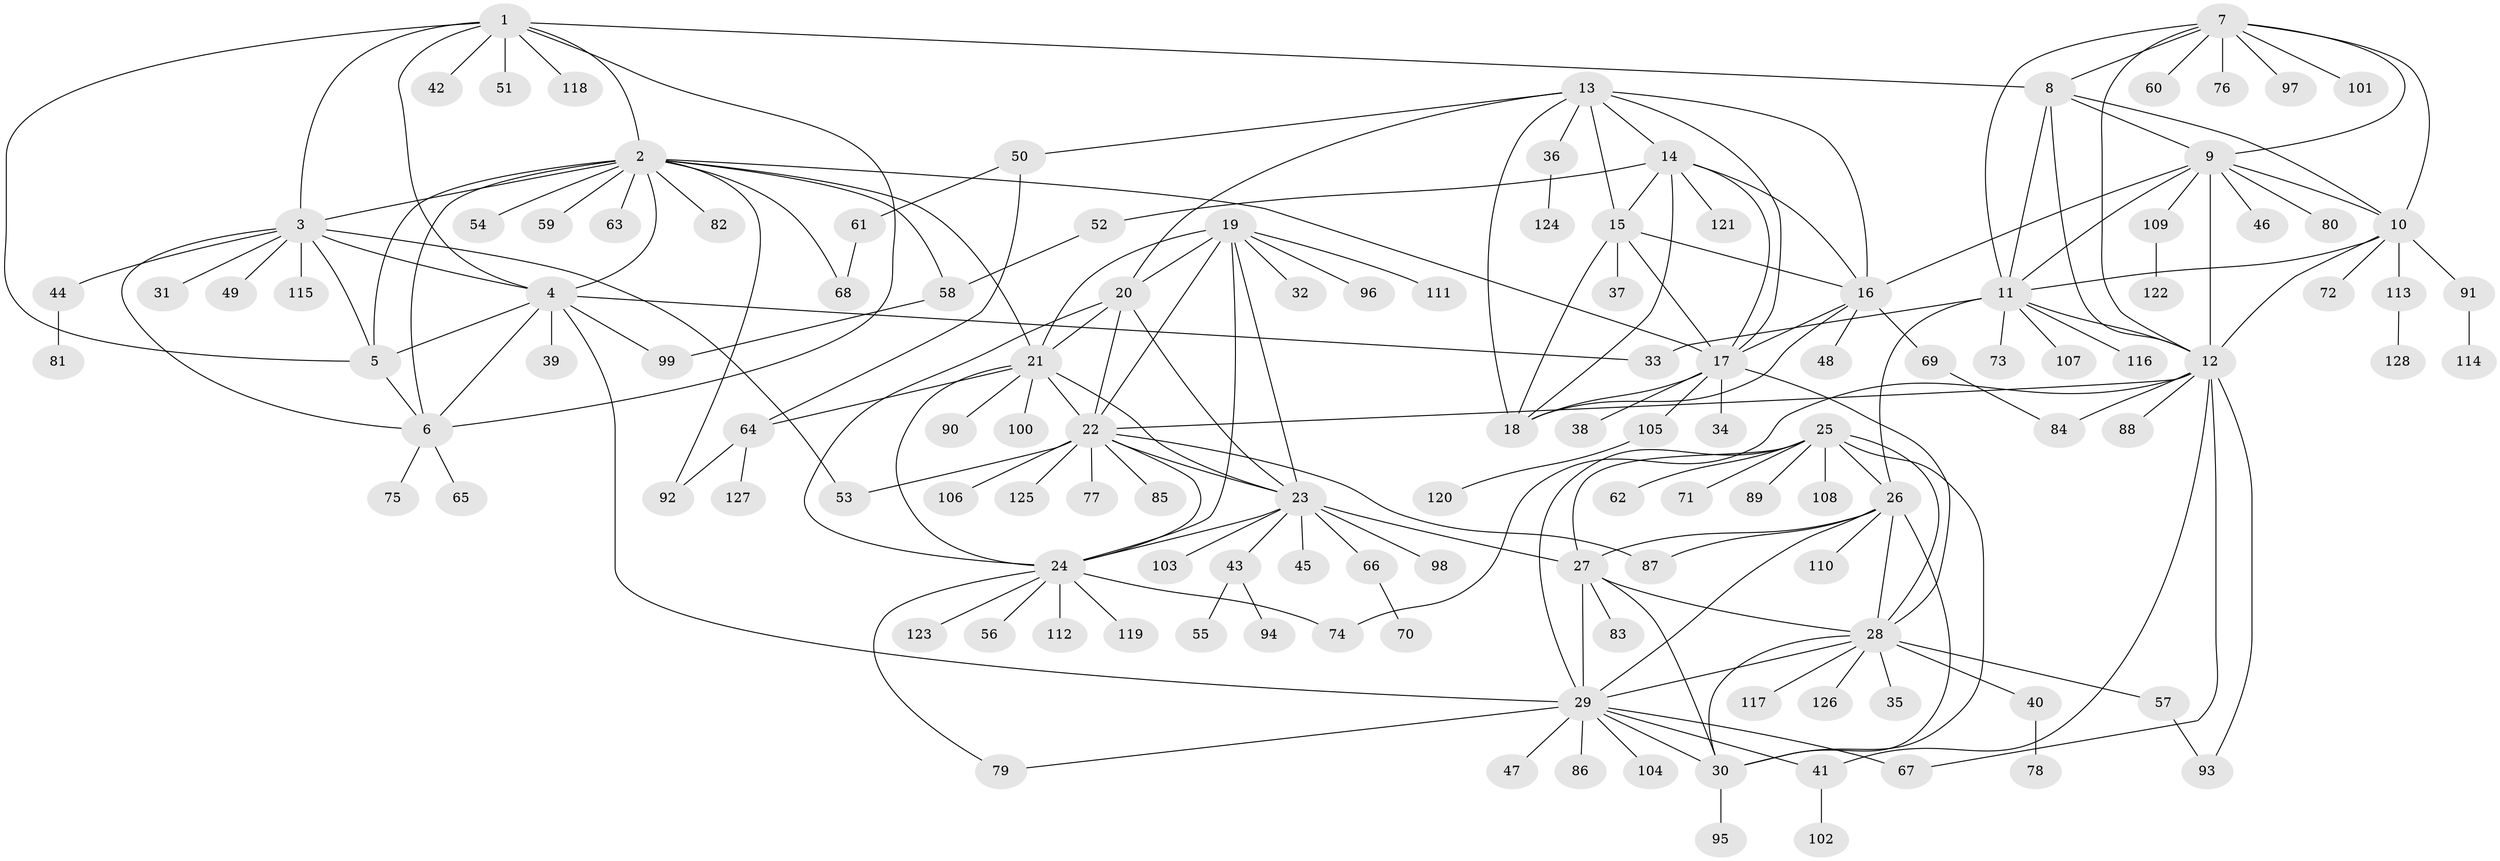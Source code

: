 // Generated by graph-tools (version 1.1) at 2025/11/02/27/25 16:11:33]
// undirected, 128 vertices, 197 edges
graph export_dot {
graph [start="1"]
  node [color=gray90,style=filled];
  1;
  2;
  3;
  4;
  5;
  6;
  7;
  8;
  9;
  10;
  11;
  12;
  13;
  14;
  15;
  16;
  17;
  18;
  19;
  20;
  21;
  22;
  23;
  24;
  25;
  26;
  27;
  28;
  29;
  30;
  31;
  32;
  33;
  34;
  35;
  36;
  37;
  38;
  39;
  40;
  41;
  42;
  43;
  44;
  45;
  46;
  47;
  48;
  49;
  50;
  51;
  52;
  53;
  54;
  55;
  56;
  57;
  58;
  59;
  60;
  61;
  62;
  63;
  64;
  65;
  66;
  67;
  68;
  69;
  70;
  71;
  72;
  73;
  74;
  75;
  76;
  77;
  78;
  79;
  80;
  81;
  82;
  83;
  84;
  85;
  86;
  87;
  88;
  89;
  90;
  91;
  92;
  93;
  94;
  95;
  96;
  97;
  98;
  99;
  100;
  101;
  102;
  103;
  104;
  105;
  106;
  107;
  108;
  109;
  110;
  111;
  112;
  113;
  114;
  115;
  116;
  117;
  118;
  119;
  120;
  121;
  122;
  123;
  124;
  125;
  126;
  127;
  128;
  1 -- 2;
  1 -- 3;
  1 -- 4;
  1 -- 5;
  1 -- 6;
  1 -- 8;
  1 -- 42;
  1 -- 51;
  1 -- 118;
  2 -- 3;
  2 -- 4;
  2 -- 5;
  2 -- 6;
  2 -- 17;
  2 -- 21;
  2 -- 54;
  2 -- 58;
  2 -- 59;
  2 -- 63;
  2 -- 68;
  2 -- 82;
  2 -- 92;
  3 -- 4;
  3 -- 5;
  3 -- 6;
  3 -- 31;
  3 -- 44;
  3 -- 49;
  3 -- 53;
  3 -- 115;
  4 -- 5;
  4 -- 6;
  4 -- 29;
  4 -- 33;
  4 -- 39;
  4 -- 99;
  5 -- 6;
  6 -- 65;
  6 -- 75;
  7 -- 8;
  7 -- 9;
  7 -- 10;
  7 -- 11;
  7 -- 12;
  7 -- 60;
  7 -- 76;
  7 -- 97;
  7 -- 101;
  8 -- 9;
  8 -- 10;
  8 -- 11;
  8 -- 12;
  9 -- 10;
  9 -- 11;
  9 -- 12;
  9 -- 16;
  9 -- 46;
  9 -- 80;
  9 -- 109;
  10 -- 11;
  10 -- 12;
  10 -- 72;
  10 -- 91;
  10 -- 113;
  11 -- 12;
  11 -- 26;
  11 -- 33;
  11 -- 73;
  11 -- 107;
  11 -- 116;
  12 -- 22;
  12 -- 41;
  12 -- 67;
  12 -- 74;
  12 -- 84;
  12 -- 88;
  12 -- 93;
  13 -- 14;
  13 -- 15;
  13 -- 16;
  13 -- 17;
  13 -- 18;
  13 -- 20;
  13 -- 36;
  13 -- 50;
  14 -- 15;
  14 -- 16;
  14 -- 17;
  14 -- 18;
  14 -- 52;
  14 -- 121;
  15 -- 16;
  15 -- 17;
  15 -- 18;
  15 -- 37;
  16 -- 17;
  16 -- 18;
  16 -- 48;
  16 -- 69;
  17 -- 18;
  17 -- 28;
  17 -- 34;
  17 -- 38;
  17 -- 105;
  19 -- 20;
  19 -- 21;
  19 -- 22;
  19 -- 23;
  19 -- 24;
  19 -- 32;
  19 -- 96;
  19 -- 111;
  20 -- 21;
  20 -- 22;
  20 -- 23;
  20 -- 24;
  21 -- 22;
  21 -- 23;
  21 -- 24;
  21 -- 64;
  21 -- 90;
  21 -- 100;
  22 -- 23;
  22 -- 24;
  22 -- 53;
  22 -- 77;
  22 -- 85;
  22 -- 87;
  22 -- 106;
  22 -- 125;
  23 -- 24;
  23 -- 27;
  23 -- 43;
  23 -- 45;
  23 -- 66;
  23 -- 98;
  23 -- 103;
  24 -- 56;
  24 -- 74;
  24 -- 79;
  24 -- 112;
  24 -- 119;
  24 -- 123;
  25 -- 26;
  25 -- 27;
  25 -- 28;
  25 -- 29;
  25 -- 30;
  25 -- 62;
  25 -- 71;
  25 -- 89;
  25 -- 108;
  26 -- 27;
  26 -- 28;
  26 -- 29;
  26 -- 30;
  26 -- 87;
  26 -- 110;
  27 -- 28;
  27 -- 29;
  27 -- 30;
  27 -- 83;
  28 -- 29;
  28 -- 30;
  28 -- 35;
  28 -- 40;
  28 -- 57;
  28 -- 117;
  28 -- 126;
  29 -- 30;
  29 -- 41;
  29 -- 47;
  29 -- 67;
  29 -- 79;
  29 -- 86;
  29 -- 104;
  30 -- 95;
  36 -- 124;
  40 -- 78;
  41 -- 102;
  43 -- 55;
  43 -- 94;
  44 -- 81;
  50 -- 61;
  50 -- 64;
  52 -- 58;
  57 -- 93;
  58 -- 99;
  61 -- 68;
  64 -- 92;
  64 -- 127;
  66 -- 70;
  69 -- 84;
  91 -- 114;
  105 -- 120;
  109 -- 122;
  113 -- 128;
}
